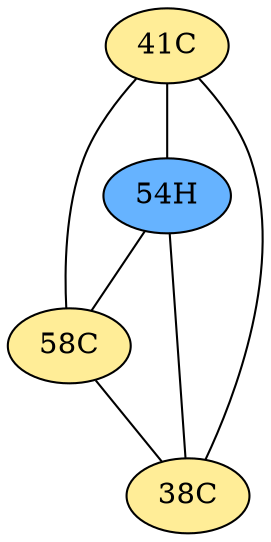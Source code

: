 // The Round Table
graph {
	"41C" [fillcolor="#FFED97" style=radial]
	"54H" [fillcolor="#66B3FF" style=radial]
	"41C" -- "54H" [penwidth=1]
	"41C" [fillcolor="#FFED97" style=radial]
	"58C" [fillcolor="#FFED97" style=radial]
	"41C" -- "58C" [penwidth=1]
	"41C" [fillcolor="#FFED97" style=radial]
	"38C" [fillcolor="#FFED97" style=radial]
	"41C" -- "38C" [penwidth=1]
	"54H" [fillcolor="#66B3FF" style=radial]
	"58C" [fillcolor="#FFED97" style=radial]
	"54H" -- "58C" [penwidth=1]
	"54H" [fillcolor="#66B3FF" style=radial]
	"38C" [fillcolor="#FFED97" style=radial]
	"54H" -- "38C" [penwidth=1]
	"58C" [fillcolor="#FFED97" style=radial]
	"38C" [fillcolor="#FFED97" style=radial]
	"58C" -- "38C" [penwidth=1]
}
